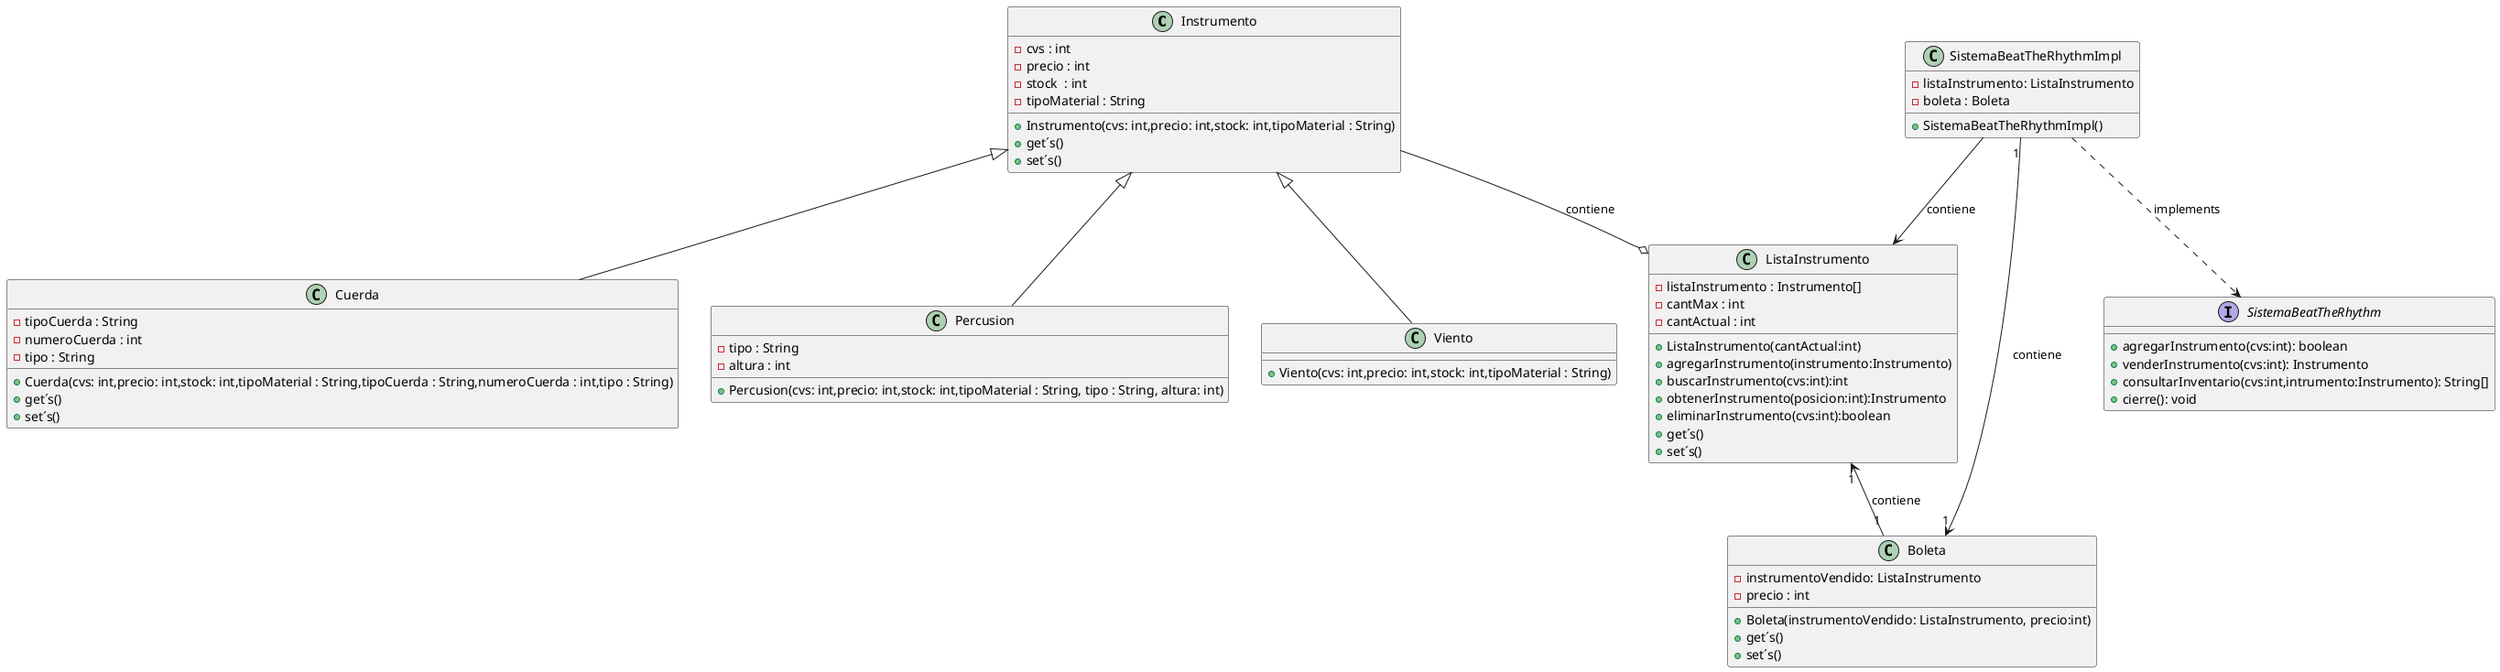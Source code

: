 @startuml
'https://plantuml.com/sequence-diagram
class Instrumento{
-cvs : int
-precio : int
-stock  : int
-tipoMaterial : String
+Instrumento(cvs: int,precio: int,stock: int,tipoMaterial : String)
+get´s()
+set´s()
}

class Cuerda{
-tipoCuerda : String
-numeroCuerda : int
-tipo : String
+Cuerda(cvs: int,precio: int,stock: int,tipoMaterial : String,tipoCuerda : String,numeroCuerda : int,tipo : String)
+get´s()
+set´s()
}

class Percusion{
-tipo : String
-altura : int
+Percusion(cvs: int,precio: int,stock: int,tipoMaterial : String, tipo : String, altura: int)
}

class Viento{
+Viento(cvs: int,precio: int,stock: int,tipoMaterial : String)
}

class Boleta{
-instrumentoVendido: ListaInstrumento
-precio : int
+ Boleta(instrumentoVendido: ListaInstrumento, precio:int)
+get´s()
+set´s()
}

class ListaInstrumento{
-listaInstrumento : Instrumento[]
-cantMax : int
-cantActual : int
+ListaInstrumento(cantActual:int)
+agregarInstrumento(instrumento:Instrumento)
+buscarInstrumento(cvs:int):int
+obtenerInstrumento(posicion:int):Instrumento
+eliminarInstrumento(cvs:int):boolean
+get´s()
+set´s()
}

interface SistemaBeatTheRhythm{
+agregarInstrumento(cvs:int): boolean
+venderInstrumento(cvs:int): Instrumento
+consultarInventario(cvs:int,intrumento:Instrumento): String[]
+cierre(): void
}

class SistemaBeatTheRhythmImpl{
-listaInstrumento: ListaInstrumento
-boleta : Boleta
+SistemaBeatTheRhythmImpl()

}




Instrumento  <|-- Cuerda
Instrumento <|-- Percusion
Instrumento <|-- Viento
Instrumento --o ListaInstrumento : contiene
ListaInstrumento "1" <-- "1" Boleta : contiene

SistemaBeatTheRhythmImpl ..> SistemaBeatTheRhythm: implements
SistemaBeatTheRhythmImpl"1" --> "1"Boleta: contiene
SistemaBeatTheRhythmImpl --> ListaInstrumento: contiene
@enduml